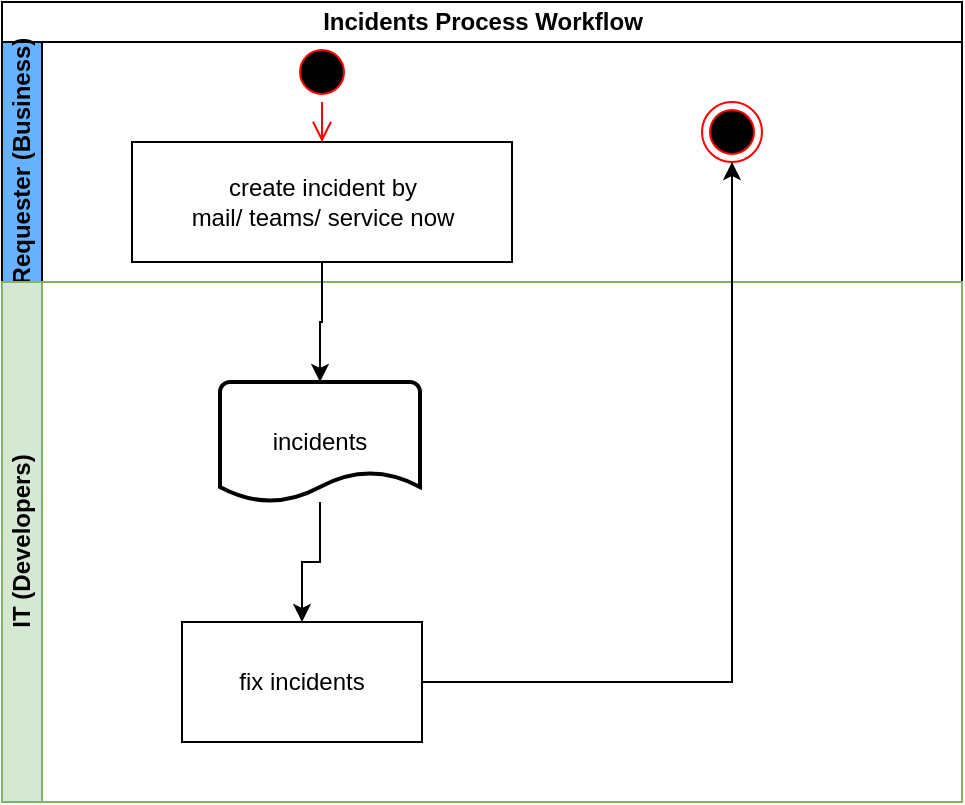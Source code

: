 <mxfile version="20.7.4" type="github">
  <diagram id="prtHgNgQTEPvFCAcTncT" name="Page-1">
    <mxGraphModel dx="995" dy="630" grid="1" gridSize="10" guides="1" tooltips="1" connect="1" arrows="1" fold="1" page="1" pageScale="1" pageWidth="827" pageHeight="1169" math="0" shadow="0">
      <root>
        <mxCell id="0" />
        <mxCell id="1" parent="0" />
        <mxCell id="mDKhFkaSFijxj3H64HYs-34" value="Incidents Process Workflow" style="swimlane;childLayout=stackLayout;resizeParent=1;resizeParentMax=0;horizontal=1;startSize=20;horizontalStack=0;html=1;" parent="1" vertex="1">
          <mxGeometry x="90" y="110" width="480" height="140" as="geometry" />
        </mxCell>
        <mxCell id="mDKhFkaSFijxj3H64HYs-35" value="Requester (Business)" style="swimlane;startSize=20;horizontal=0;html=1;fillColor=#66B2FF;fontColor=#000000;" parent="mDKhFkaSFijxj3H64HYs-34" vertex="1">
          <mxGeometry y="20" width="480" height="120" as="geometry" />
        </mxCell>
        <mxCell id="mDKhFkaSFijxj3H64HYs-51" value="" style="ellipse;html=1;shape=startState;fillColor=#000000;strokeColor=#ff0000;fontColor=#000000;" parent="mDKhFkaSFijxj3H64HYs-35" vertex="1">
          <mxGeometry x="145" width="30" height="30" as="geometry" />
        </mxCell>
        <mxCell id="mDKhFkaSFijxj3H64HYs-53" value="create incident by&lt;br&gt;mail/ teams/ service now" style="html=1;fontColor=#000000;fillColor=#FFFFFF;" parent="mDKhFkaSFijxj3H64HYs-35" vertex="1">
          <mxGeometry x="65" y="50" width="190" height="60" as="geometry" />
        </mxCell>
        <mxCell id="mDKhFkaSFijxj3H64HYs-52" value="" style="edgeStyle=orthogonalEdgeStyle;html=1;verticalAlign=bottom;endArrow=open;endSize=8;strokeColor=#ff0000;rounded=0;fontColor=#000000;" parent="mDKhFkaSFijxj3H64HYs-35" source="mDKhFkaSFijxj3H64HYs-51" target="mDKhFkaSFijxj3H64HYs-53" edge="1">
          <mxGeometry relative="1" as="geometry">
            <mxPoint x="175" y="120" as="targetPoint" />
          </mxGeometry>
        </mxCell>
        <mxCell id="mDKhFkaSFijxj3H64HYs-66" value="" style="ellipse;html=1;shape=endState;fillColor=#000000;strokeColor=#ff0000;fontColor=#000000;" parent="mDKhFkaSFijxj3H64HYs-35" vertex="1">
          <mxGeometry x="350" y="30" width="30" height="30" as="geometry" />
        </mxCell>
        <mxCell id="mDKhFkaSFijxj3H64HYs-50" value="IT (Developers)" style="swimlane;startSize=20;horizontal=0;html=1;fillColor=#d5e8d4;strokeColor=#82b366;" parent="1" vertex="1">
          <mxGeometry x="90" y="250" width="480" height="260" as="geometry" />
        </mxCell>
        <mxCell id="mDKhFkaSFijxj3H64HYs-63" value="fix incidents" style="whiteSpace=wrap;html=1;fillColor=#FFFFFF;fontColor=#000000;rounded=0;" parent="mDKhFkaSFijxj3H64HYs-50" vertex="1">
          <mxGeometry x="90" y="170" width="120" height="60" as="geometry" />
        </mxCell>
        <mxCell id="CF1uzKWFBWAw8pl0Nnj2-1" style="edgeStyle=orthogonalEdgeStyle;rounded=0;orthogonalLoop=1;jettySize=auto;html=1;fontColor=#000000;" edge="1" parent="mDKhFkaSFijxj3H64HYs-50" source="mDKhFkaSFijxj3H64HYs-57" target="mDKhFkaSFijxj3H64HYs-63">
          <mxGeometry relative="1" as="geometry" />
        </mxCell>
        <mxCell id="mDKhFkaSFijxj3H64HYs-57" value="incidents" style="strokeWidth=2;html=1;shape=mxgraph.flowchart.document2;whiteSpace=wrap;size=0.25;fontColor=#000000;fillColor=#FFFFFF;" parent="mDKhFkaSFijxj3H64HYs-50" vertex="1">
          <mxGeometry x="109" y="50" width="100" height="60" as="geometry" />
        </mxCell>
        <mxCell id="mDKhFkaSFijxj3H64HYs-56" style="edgeStyle=orthogonalEdgeStyle;rounded=0;orthogonalLoop=1;jettySize=auto;html=1;fontColor=#000000;" parent="1" source="mDKhFkaSFijxj3H64HYs-53" target="mDKhFkaSFijxj3H64HYs-57" edge="1">
          <mxGeometry relative="1" as="geometry">
            <mxPoint x="410" y="300" as="targetPoint" />
          </mxGeometry>
        </mxCell>
        <mxCell id="CF1uzKWFBWAw8pl0Nnj2-2" style="edgeStyle=orthogonalEdgeStyle;rounded=0;orthogonalLoop=1;jettySize=auto;html=1;fontColor=#000000;" edge="1" parent="1" source="mDKhFkaSFijxj3H64HYs-63" target="mDKhFkaSFijxj3H64HYs-66">
          <mxGeometry relative="1" as="geometry" />
        </mxCell>
      </root>
    </mxGraphModel>
  </diagram>
</mxfile>
